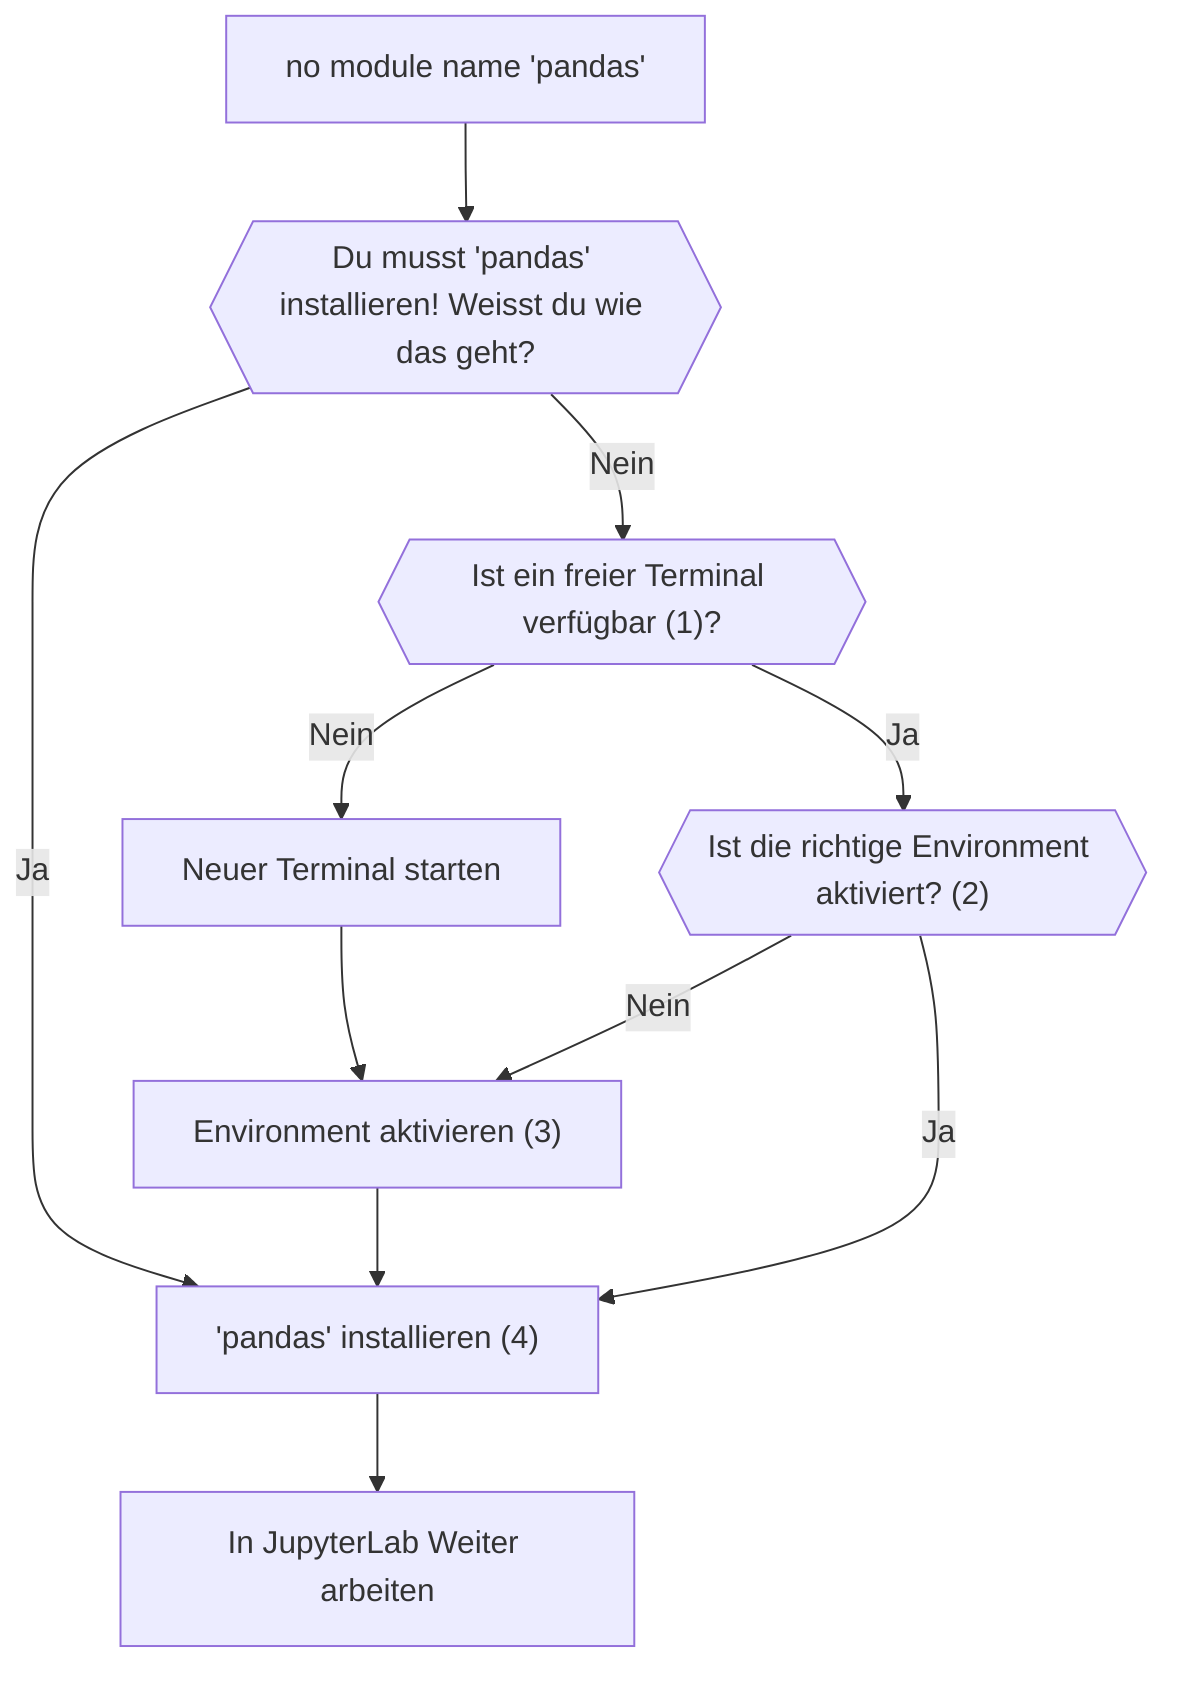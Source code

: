 graph TB  
    A[no module name 'pandas']
    A --> B{{"Du musst 'pandas' installieren! Weisst du wie das geht?"}}
    B -->|Ja| Z
    B -->|Nein| F{{"Ist ein freier Terminal verfügbar (1)?"}}
    F --> |Nein|K[Neuer Terminal starten]
    F --> |Ja|M{{"Ist die richtige Environment aktiviert? (2)"}}
    K --> T
    M -->|Nein|T["Environment aktivieren (3)"]
    M --> |Ja|Z["'pandas' installieren (4)"]
    T --> Z
    Z --> X[In JupyterLab Weiter arbeiten]